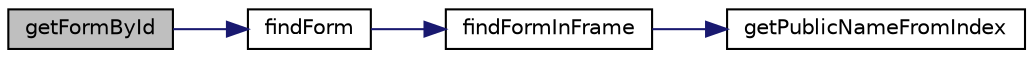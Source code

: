 digraph "getFormById"
{
  edge [fontname="Helvetica",fontsize="10",labelfontname="Helvetica",labelfontsize="10"];
  node [fontname="Helvetica",fontsize="10",shape=record];
  rankdir="LR";
  Node1 [label="getFormById",height=0.2,width=0.4,color="black", fillcolor="grey75", style="filled" fontcolor="black"];
  Node1 -> Node2 [color="midnightblue",fontsize="10",style="solid",fontname="Helvetica"];
  Node2 [label="findForm",height=0.2,width=0.4,color="black", fillcolor="white", style="filled",URL="$class_simple_frameset.html#a3e3c9d2cc525472bbbb86d1833980b69"];
  Node2 -> Node3 [color="midnightblue",fontsize="10",style="solid",fontname="Helvetica"];
  Node3 [label="findFormInFrame",height=0.2,width=0.4,color="black", fillcolor="white", style="filled",URL="$class_simple_frameset.html#a4ce8c0ac334b9f24c83c16934cb02bf3"];
  Node3 -> Node4 [color="midnightblue",fontsize="10",style="solid",fontname="Helvetica"];
  Node4 [label="getPublicNameFromIndex",height=0.2,width=0.4,color="black", fillcolor="white", style="filled",URL="$class_simple_frameset.html#ab9c24750944850da40b145d0e299001e"];
}

